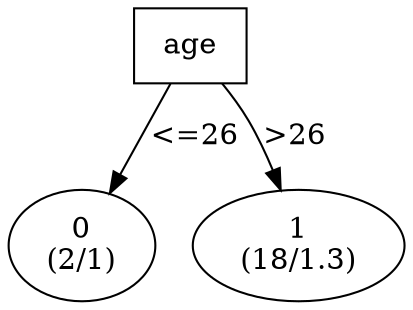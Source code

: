 digraph YaDT {
n0 [ shape=box, label="age\n"]
n0 -> n1 [label="<=26"]
n1 [ shape=ellipse, label="0\n(2/1)"]
n0 -> n2 [label=">26"]
n2 [ shape=ellipse, label="1\n(18/1.3)"]
}
